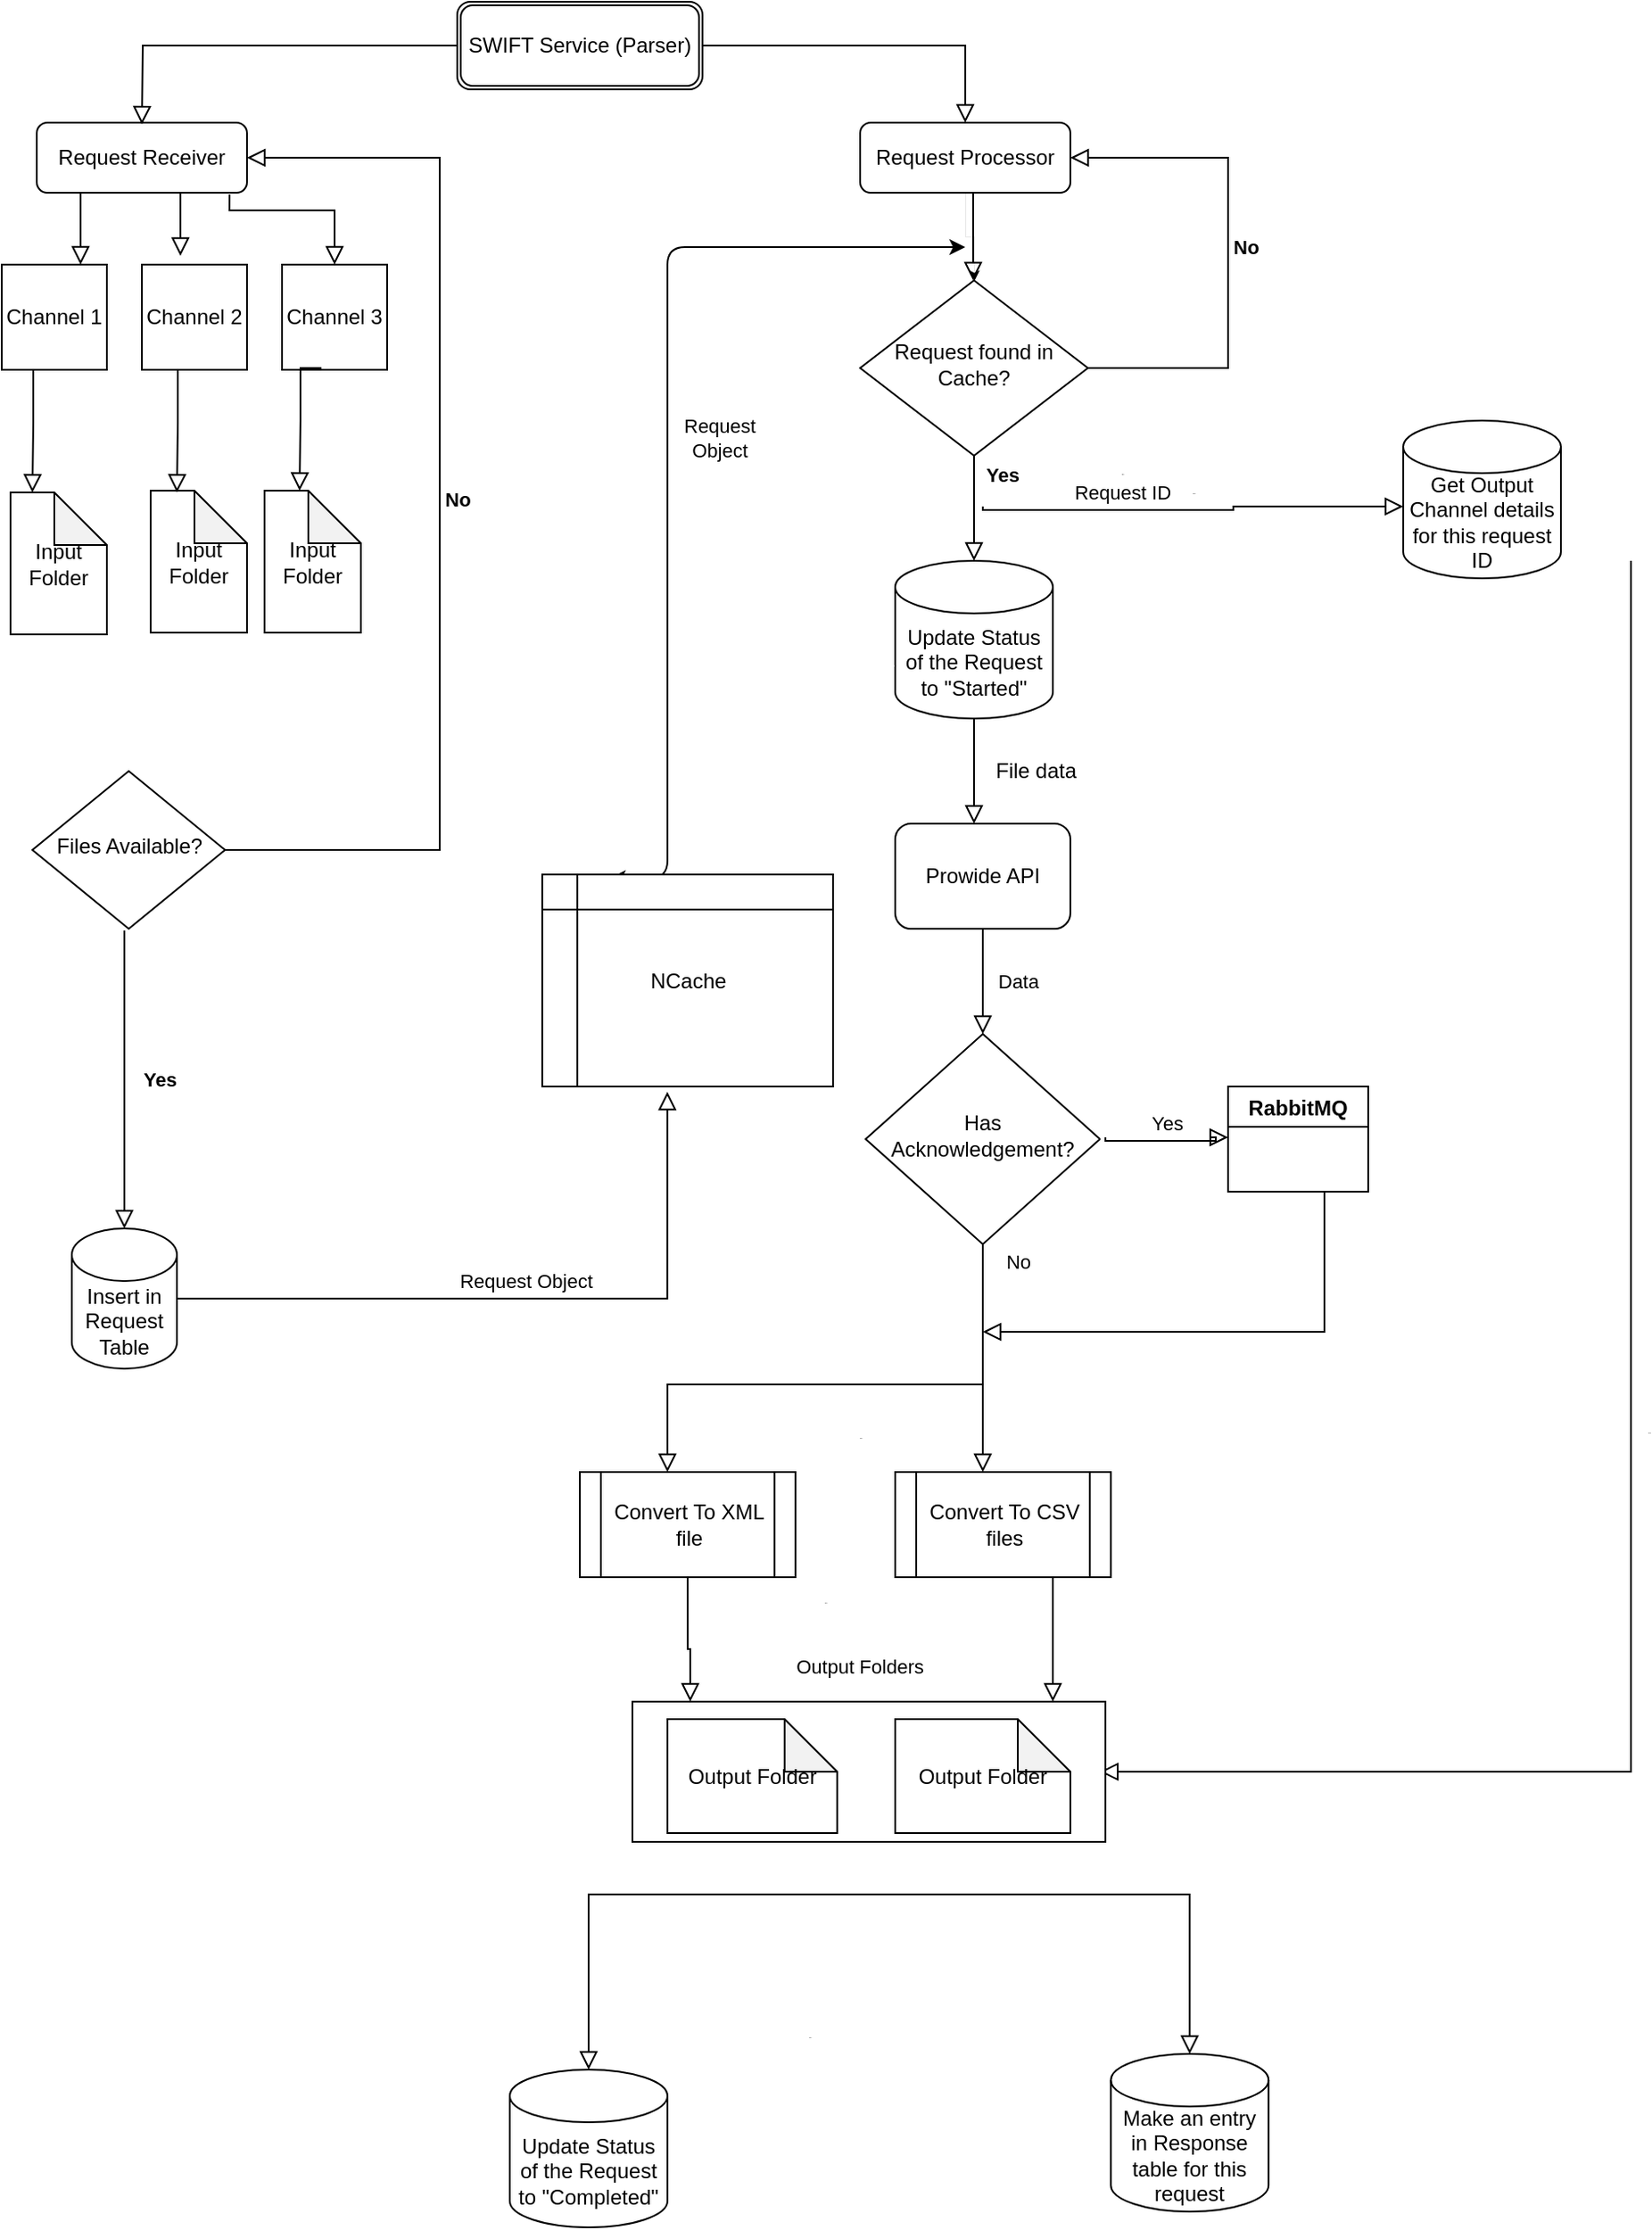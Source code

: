 <mxfile version="14.8.6" type="github">
  <diagram id="C5RBs43oDa-KdzZeNtuy" name="Page-1">
    <mxGraphModel dx="1108" dy="482" grid="1" gridSize="10" guides="1" tooltips="1" connect="1" arrows="1" fold="1" page="1" pageScale="1" pageWidth="827" pageHeight="1169" math="0" shadow="0">
      <root>
        <mxCell id="WIyWlLk6GJQsqaUBKTNV-0" />
        <mxCell id="WIyWlLk6GJQsqaUBKTNV-1" parent="WIyWlLk6GJQsqaUBKTNV-0" />
        <mxCell id="WIyWlLk6GJQsqaUBKTNV-4" value="Yes" style="rounded=0;html=1;jettySize=auto;orthogonalLoop=1;fontSize=11;endArrow=block;endFill=0;endSize=8;strokeWidth=1;shadow=0;labelBackgroundColor=none;edgeStyle=orthogonalEdgeStyle;fontStyle=1;entryX=0.5;entryY=0;entryDx=0;entryDy=0;entryPerimeter=0;" parent="WIyWlLk6GJQsqaUBKTNV-1" edge="1" target="kq1nl4gFMCtAFIPx6vgy-6">
          <mxGeometry y="20" relative="1" as="geometry">
            <mxPoint as="offset" />
            <mxPoint x="90" y="550" as="targetPoint" />
            <mxPoint x="80" y="540" as="sourcePoint" />
            <Array as="points">
              <mxPoint x="80" y="540" />
            </Array>
          </mxGeometry>
        </mxCell>
        <mxCell id="WIyWlLk6GJQsqaUBKTNV-5" value="No" style="edgeStyle=orthogonalEdgeStyle;rounded=0;html=1;jettySize=auto;orthogonalLoop=1;fontSize=11;endArrow=block;endFill=0;endSize=8;strokeWidth=1;shadow=0;labelBackgroundColor=none;entryX=1;entryY=0.5;entryDx=0;entryDy=0;exitX=1;exitY=0.5;exitDx=0;exitDy=0;fontStyle=1" parent="WIyWlLk6GJQsqaUBKTNV-1" source="WIyWlLk6GJQsqaUBKTNV-6" target="kq1nl4gFMCtAFIPx6vgy-1" edge="1">
          <mxGeometry x="0.029" y="-10" relative="1" as="geometry">
            <mxPoint as="offset" />
            <mxPoint x="250" y="339" as="targetPoint" />
            <Array as="points">
              <mxPoint x="260" y="494" />
              <mxPoint x="260" y="99" />
            </Array>
          </mxGeometry>
        </mxCell>
        <mxCell id="WIyWlLk6GJQsqaUBKTNV-6" value="Files Available?" style="rhombus;whiteSpace=wrap;html=1;shadow=0;fontFamily=Helvetica;fontSize=12;align=center;strokeWidth=1;spacing=6;spacingTop=-4;" parent="WIyWlLk6GJQsqaUBKTNV-1" vertex="1">
          <mxGeometry x="27.5" y="449" width="110" height="90" as="geometry" />
        </mxCell>
        <mxCell id="WIyWlLk6GJQsqaUBKTNV-9" value="Request Object" style="edgeStyle=orthogonalEdgeStyle;rounded=0;html=1;jettySize=auto;orthogonalLoop=1;fontSize=11;endArrow=block;endFill=0;endSize=8;strokeWidth=1;shadow=0;labelBackgroundColor=none;exitX=1;exitY=0.5;exitDx=0;exitDy=0;exitPerimeter=0;entryX=0.43;entryY=1.025;entryDx=0;entryDy=0;entryPerimeter=0;" parent="WIyWlLk6GJQsqaUBKTNV-1" source="kq1nl4gFMCtAFIPx6vgy-6" target="kq1nl4gFMCtAFIPx6vgy-38" edge="1">
          <mxGeometry y="10" relative="1" as="geometry">
            <mxPoint as="offset" />
            <mxPoint x="140" y="509" as="sourcePoint" />
            <mxPoint x="321" y="660" as="targetPoint" />
            <Array as="points">
              <mxPoint x="390" y="750" />
            </Array>
          </mxGeometry>
        </mxCell>
        <mxCell id="kq1nl4gFMCtAFIPx6vgy-1" value="Request Receiver" style="rounded=1;whiteSpace=wrap;html=1;fontSize=12;glass=0;strokeWidth=1;shadow=0;" parent="WIyWlLk6GJQsqaUBKTNV-1" vertex="1">
          <mxGeometry x="30" y="79" width="120" height="40" as="geometry" />
        </mxCell>
        <mxCell id="kq1nl4gFMCtAFIPx6vgy-6" value="Insert in Request Table" style="shape=cylinder3;whiteSpace=wrap;html=1;boundedLbl=1;backgroundOutline=1;size=15;" parent="WIyWlLk6GJQsqaUBKTNV-1" vertex="1">
          <mxGeometry x="50" y="710" width="60" height="80" as="geometry" />
        </mxCell>
        <mxCell id="RdGOt6yGtJzuH_gNXcca-31" value="" style="edgeStyle=orthogonalEdgeStyle;rounded=0;orthogonalLoop=1;jettySize=auto;html=1;fontSize=1;strokeWidth=0;" edge="1" parent="WIyWlLk6GJQsqaUBKTNV-1" source="kq1nl4gFMCtAFIPx6vgy-8" target="kq1nl4gFMCtAFIPx6vgy-16">
          <mxGeometry relative="1" as="geometry" />
        </mxCell>
        <mxCell id="kq1nl4gFMCtAFIPx6vgy-8" value="Request Processor" style="rounded=1;whiteSpace=wrap;html=1;fontSize=12;glass=0;strokeWidth=1;shadow=0;" parent="WIyWlLk6GJQsqaUBKTNV-1" vertex="1">
          <mxGeometry x="500" y="79" width="120" height="40" as="geometry" />
        </mxCell>
        <mxCell id="kq1nl4gFMCtAFIPx6vgy-14" value="" style="endArrow=classic;startArrow=classic;html=1;exitX=0.232;exitY=0.017;exitDx=0;exitDy=0;exitPerimeter=0;edgeStyle=orthogonalEdgeStyle;" parent="WIyWlLk6GJQsqaUBKTNV-1" edge="1" source="kq1nl4gFMCtAFIPx6vgy-38">
          <mxGeometry width="50" height="50" relative="1" as="geometry">
            <mxPoint x="356.95" y="439.98" as="sourcePoint" />
            <mxPoint x="560" y="150" as="targetPoint" />
            <Array as="points">
              <mxPoint x="390" y="510" />
              <mxPoint x="390" y="150" />
            </Array>
          </mxGeometry>
        </mxCell>
        <mxCell id="kq1nl4gFMCtAFIPx6vgy-15" value="" style="rounded=0;html=1;jettySize=auto;orthogonalLoop=1;fontSize=11;endArrow=block;endFill=0;endSize=8;strokeWidth=1;shadow=0;labelBackgroundColor=none;edgeStyle=orthogonalEdgeStyle;" parent="WIyWlLk6GJQsqaUBKTNV-1" edge="1">
          <mxGeometry relative="1" as="geometry">
            <mxPoint x="564.5" y="119" as="sourcePoint" />
            <mxPoint x="564.5" y="169" as="targetPoint" />
          </mxGeometry>
        </mxCell>
        <mxCell id="kq1nl4gFMCtAFIPx6vgy-16" value="Request found in Cache?" style="rhombus;whiteSpace=wrap;html=1;shadow=0;fontFamily=Helvetica;fontSize=12;align=center;strokeWidth=1;spacing=6;spacingTop=-4;" parent="WIyWlLk6GJQsqaUBKTNV-1" vertex="1">
          <mxGeometry x="500" y="169" width="130" height="100" as="geometry" />
        </mxCell>
        <mxCell id="kq1nl4gFMCtAFIPx6vgy-27" value="" style="rounded=0;html=1;jettySize=auto;orthogonalLoop=1;fontSize=11;endArrow=block;endFill=0;endSize=8;strokeWidth=1;shadow=0;labelBackgroundColor=none;edgeStyle=orthogonalEdgeStyle;exitX=0.5;exitY=1;exitDx=0;exitDy=0;" parent="WIyWlLk6GJQsqaUBKTNV-1" source="kq1nl4gFMCtAFIPx6vgy-16" edge="1">
          <mxGeometry relative="1" as="geometry">
            <mxPoint x="100" y="269" as="sourcePoint" />
            <mxPoint x="565" y="329" as="targetPoint" />
          </mxGeometry>
        </mxCell>
        <mxCell id="kq1nl4gFMCtAFIPx6vgy-29" value="Update Status of the Request to &quot;Started&quot;" style="shape=cylinder3;whiteSpace=wrap;html=1;boundedLbl=1;backgroundOutline=1;size=15;" parent="WIyWlLk6GJQsqaUBKTNV-1" vertex="1">
          <mxGeometry x="520" y="329" width="90" height="90" as="geometry" />
        </mxCell>
        <mxCell id="kq1nl4gFMCtAFIPx6vgy-31" value="" style="rounded=0;html=1;jettySize=auto;orthogonalLoop=1;fontSize=11;endArrow=block;endFill=0;endSize=8;strokeWidth=1;shadow=0;labelBackgroundColor=none;edgeStyle=orthogonalEdgeStyle;exitX=0.5;exitY=1;exitDx=0;exitDy=0;exitPerimeter=0;" parent="WIyWlLk6GJQsqaUBKTNV-1" source="kq1nl4gFMCtAFIPx6vgy-29" edge="1">
          <mxGeometry relative="1" as="geometry">
            <mxPoint x="575" y="449" as="sourcePoint" />
            <mxPoint x="565" y="479" as="targetPoint" />
          </mxGeometry>
        </mxCell>
        <mxCell id="kq1nl4gFMCtAFIPx6vgy-32" value="Prowide API" style="rounded=1;whiteSpace=wrap;html=1;" parent="WIyWlLk6GJQsqaUBKTNV-1" vertex="1">
          <mxGeometry x="520" y="479" width="100" height="60" as="geometry" />
        </mxCell>
        <mxCell id="kq1nl4gFMCtAFIPx6vgy-33" value="File data" style="text;html=1;align=center;verticalAlign=middle;resizable=0;points=[];autosize=1;strokeColor=none;" parent="WIyWlLk6GJQsqaUBKTNV-1" vertex="1">
          <mxGeometry x="570" y="439" width="60" height="20" as="geometry" />
        </mxCell>
        <mxCell id="kq1nl4gFMCtAFIPx6vgy-34" value="Has Acknowledgement?" style="rhombus;whiteSpace=wrap;html=1;shadow=0;fontFamily=Helvetica;fontSize=12;align=center;strokeWidth=1;spacing=6;spacingTop=-4;" parent="WIyWlLk6GJQsqaUBKTNV-1" vertex="1">
          <mxGeometry x="503.13" y="599" width="133.75" height="120" as="geometry" />
        </mxCell>
        <mxCell id="kq1nl4gFMCtAFIPx6vgy-35" value="Data" style="rounded=0;html=1;jettySize=auto;orthogonalLoop=1;fontSize=11;endArrow=block;endFill=0;endSize=8;strokeWidth=1;shadow=0;labelBackgroundColor=none;edgeStyle=orthogonalEdgeStyle;entryX=0.5;entryY=0;entryDx=0;entryDy=0;exitX=0.5;exitY=1;exitDx=0;exitDy=0;" parent="WIyWlLk6GJQsqaUBKTNV-1" source="kq1nl4gFMCtAFIPx6vgy-32" target="kq1nl4gFMCtAFIPx6vgy-34" edge="1">
          <mxGeometry y="20" relative="1" as="geometry">
            <mxPoint x="560" y="549" as="sourcePoint" />
            <mxPoint x="575" y="489" as="targetPoint" />
            <Array as="points">
              <mxPoint x="570" y="579" />
              <mxPoint x="570" y="579" />
            </Array>
            <mxPoint as="offset" />
          </mxGeometry>
        </mxCell>
        <mxCell id="kq1nl4gFMCtAFIPx6vgy-68" value="" style="edgeStyle=orthogonalEdgeStyle;rounded=0;orthogonalLoop=1;jettySize=auto;html=1;fontSize=1;strokeColor=#FFFFFF;" parent="WIyWlLk6GJQsqaUBKTNV-1" source="kq1nl4gFMCtAFIPx6vgy-37" target="kq1nl4gFMCtAFIPx6vgy-34" edge="1">
          <mxGeometry relative="1" as="geometry" />
        </mxCell>
        <mxCell id="kq1nl4gFMCtAFIPx6vgy-37" value="RabbitMQ" style="swimlane;" parent="WIyWlLk6GJQsqaUBKTNV-1" vertex="1">
          <mxGeometry x="710" y="629" width="80" height="60" as="geometry" />
        </mxCell>
        <mxCell id="kq1nl4gFMCtAFIPx6vgy-40" value="Yes" style="edgeStyle=orthogonalEdgeStyle;rounded=0;html=1;jettySize=auto;orthogonalLoop=1;fontSize=11;endArrow=block;endFill=0;endSize=8;strokeWidth=1;shadow=0;labelBackgroundColor=none;" parent="kq1nl4gFMCtAFIPx6vgy-37" edge="1">
          <mxGeometry y="10" relative="1" as="geometry">
            <mxPoint as="offset" />
            <mxPoint x="-70" y="29" as="sourcePoint" />
            <mxPoint y="29" as="targetPoint" />
            <Array as="points">
              <mxPoint x="-70" y="31" />
              <mxPoint x="-7" y="31" />
              <mxPoint x="-7" y="29" />
            </Array>
          </mxGeometry>
        </mxCell>
        <mxCell id="kq1nl4gFMCtAFIPx6vgy-75" style="edgeStyle=elbowEdgeStyle;rounded=0;orthogonalLoop=1;jettySize=auto;html=1;fontSize=11;strokeColor=#FFFFFF;entryX=0;entryY=0;entryDx=0;entryDy=60;entryPerimeter=0;" parent="WIyWlLk6GJQsqaUBKTNV-1" target="kq1nl4gFMCtAFIPx6vgy-29" edge="1">
          <mxGeometry relative="1" as="geometry">
            <mxPoint x="430" y="390" as="targetPoint" />
            <mxPoint x="430" y="390" as="sourcePoint" />
          </mxGeometry>
        </mxCell>
        <mxCell id="kq1nl4gFMCtAFIPx6vgy-38" value="NCache" style="shape=internalStorage;whiteSpace=wrap;html=1;backgroundOutline=1;" parent="WIyWlLk6GJQsqaUBKTNV-1" vertex="1">
          <mxGeometry x="318.56" y="508" width="166" height="121" as="geometry" />
        </mxCell>
        <mxCell id="kq1nl4gFMCtAFIPx6vgy-43" value="" style="rounded=0;html=1;jettySize=auto;orthogonalLoop=1;fontSize=11;endArrow=block;endFill=0;endSize=8;strokeWidth=1;shadow=0;labelBackgroundColor=none;edgeStyle=orthogonalEdgeStyle;exitX=0.5;exitY=1;exitDx=0;exitDy=0;" parent="WIyWlLk6GJQsqaUBKTNV-1" source="kq1nl4gFMCtAFIPx6vgy-37" edge="1">
          <mxGeometry relative="1" as="geometry">
            <mxPoint x="580" y="549" as="sourcePoint" />
            <mxPoint x="570" y="769" as="targetPoint" />
            <Array as="points">
              <mxPoint x="765" y="769" />
            </Array>
          </mxGeometry>
        </mxCell>
        <mxCell id="kq1nl4gFMCtAFIPx6vgy-44" value="Input Folder" style="shape=note;whiteSpace=wrap;html=1;backgroundOutline=1;darkOpacity=0.05;" parent="WIyWlLk6GJQsqaUBKTNV-1" vertex="1">
          <mxGeometry x="95" y="289" width="55" height="81" as="geometry" />
        </mxCell>
        <mxCell id="kq1nl4gFMCtAFIPx6vgy-45" value="Convert To CSV files" style="shape=process;whiteSpace=wrap;html=1;backgroundOutline=1;" parent="WIyWlLk6GJQsqaUBKTNV-1" vertex="1">
          <mxGeometry x="520" y="849" width="123.12" height="60" as="geometry" />
        </mxCell>
        <mxCell id="kq1nl4gFMCtAFIPx6vgy-48" value="No" style="rounded=0;html=1;jettySize=auto;orthogonalLoop=1;fontSize=11;endArrow=block;endFill=0;endSize=8;strokeWidth=1;shadow=0;labelBackgroundColor=none;edgeStyle=orthogonalEdgeStyle;exitX=0.5;exitY=1;exitDx=0;exitDy=0;" parent="WIyWlLk6GJQsqaUBKTNV-1" source="kq1nl4gFMCtAFIPx6vgy-34" edge="1">
          <mxGeometry x="-0.846" y="20" relative="1" as="geometry">
            <mxPoint x="580" y="549" as="sourcePoint" />
            <mxPoint x="570" y="849" as="targetPoint" />
            <Array as="points">
              <mxPoint x="570" y="789" />
            </Array>
            <mxPoint as="offset" />
          </mxGeometry>
        </mxCell>
        <mxCell id="kq1nl4gFMCtAFIPx6vgy-50" value="No" style="rounded=0;html=1;jettySize=auto;orthogonalLoop=1;fontSize=1;endArrow=block;endFill=0;endSize=8;strokeWidth=1;shadow=0;labelBackgroundColor=none;edgeStyle=orthogonalEdgeStyle;" parent="WIyWlLk6GJQsqaUBKTNV-1" edge="1">
          <mxGeometry x="-0.391" y="30" relative="1" as="geometry">
            <mxPoint x="570" y="799" as="sourcePoint" />
            <mxPoint x="390" y="849" as="targetPoint" />
            <Array as="points">
              <mxPoint x="390" y="799" />
            </Array>
            <mxPoint as="offset" />
          </mxGeometry>
        </mxCell>
        <mxCell id="kq1nl4gFMCtAFIPx6vgy-52" value="Convert To XML file" style="shape=process;whiteSpace=wrap;html=1;backgroundOutline=1;" parent="WIyWlLk6GJQsqaUBKTNV-1" vertex="1">
          <mxGeometry x="340" y="849" width="123.12" height="60" as="geometry" />
        </mxCell>
        <mxCell id="kq1nl4gFMCtAFIPx6vgy-54" value="No" style="rounded=0;html=1;jettySize=auto;orthogonalLoop=1;fontSize=1;endArrow=block;endFill=0;endSize=8;strokeWidth=1;shadow=0;labelBackgroundColor=none;edgeStyle=orthogonalEdgeStyle;exitX=0.5;exitY=1;exitDx=0;exitDy=0;" parent="WIyWlLk6GJQsqaUBKTNV-1" source="kq1nl4gFMCtAFIPx6vgy-52" edge="1">
          <mxGeometry x="-0.597" y="78" relative="1" as="geometry">
            <mxPoint x="504" y="969" as="sourcePoint" />
            <mxPoint x="403" y="980" as="targetPoint" />
            <Array as="points">
              <mxPoint x="402" y="950" />
              <mxPoint x="403" y="950" />
            </Array>
            <mxPoint as="offset" />
          </mxGeometry>
        </mxCell>
        <mxCell id="kq1nl4gFMCtAFIPx6vgy-55" value="No" style="rounded=0;html=1;jettySize=auto;orthogonalLoop=1;fontSize=1;endArrow=block;endFill=0;endSize=8;strokeWidth=1;shadow=0;labelBackgroundColor=none;edgeStyle=orthogonalEdgeStyle;exitX=0.5;exitY=1;exitDx=0;exitDy=0;" parent="WIyWlLk6GJQsqaUBKTNV-1" source="kq1nl4gFMCtAFIPx6vgy-45" edge="1">
          <mxGeometry x="-0.846" y="20" relative="1" as="geometry">
            <mxPoint x="411.56" y="919" as="sourcePoint" />
            <mxPoint x="610" y="980" as="targetPoint" />
            <Array as="points">
              <mxPoint x="610" y="909" />
            </Array>
            <mxPoint as="offset" />
          </mxGeometry>
        </mxCell>
        <mxCell id="kq1nl4gFMCtAFIPx6vgy-58" value="Update Status of the Request to &quot;Completed&quot;" style="shape=cylinder3;whiteSpace=wrap;html=1;boundedLbl=1;backgroundOutline=1;size=15;" parent="WIyWlLk6GJQsqaUBKTNV-1" vertex="1">
          <mxGeometry x="300" y="1190" width="90" height="90" as="geometry" />
        </mxCell>
        <mxCell id="kq1nl4gFMCtAFIPx6vgy-59" value="Make an entry in Response table for this request" style="shape=cylinder3;whiteSpace=wrap;html=1;boundedLbl=1;backgroundOutline=1;size=15;" parent="WIyWlLk6GJQsqaUBKTNV-1" vertex="1">
          <mxGeometry x="643.12" y="1181" width="90" height="90" as="geometry" />
        </mxCell>
        <mxCell id="kq1nl4gFMCtAFIPx6vgy-62" value="No" style="rounded=0;html=1;jettySize=auto;orthogonalLoop=1;fontSize=1;endArrow=block;endFill=0;endSize=8;strokeWidth=1;shadow=0;labelBackgroundColor=none;edgeStyle=orthogonalEdgeStyle;" parent="WIyWlLk6GJQsqaUBKTNV-1" target="kq1nl4gFMCtAFIPx6vgy-58" edge="1">
          <mxGeometry x="-0.771" y="81" relative="1" as="geometry">
            <mxPoint x="500" y="1090" as="sourcePoint" />
            <mxPoint x="473.12" y="994" as="targetPoint" />
            <Array as="points">
              <mxPoint x="447" y="1090" />
              <mxPoint x="340" y="1090" />
            </Array>
            <mxPoint as="offset" />
          </mxGeometry>
        </mxCell>
        <mxCell id="kq1nl4gFMCtAFIPx6vgy-63" value="No" style="rounded=0;html=1;jettySize=auto;orthogonalLoop=1;fontSize=1;endArrow=block;endFill=0;endSize=8;strokeWidth=1;shadow=0;labelBackgroundColor=none;edgeStyle=orthogonalEdgeStyle;" parent="WIyWlLk6GJQsqaUBKTNV-1" edge="1" target="kq1nl4gFMCtAFIPx6vgy-59">
          <mxGeometry x="-0.597" y="78" relative="1" as="geometry">
            <mxPoint x="440" y="1090" as="sourcePoint" />
            <mxPoint x="680" y="1069" as="targetPoint" />
            <Array as="points">
              <mxPoint x="482" y="1090" />
              <mxPoint x="680" y="1090" />
            </Array>
            <mxPoint as="offset" />
          </mxGeometry>
        </mxCell>
        <mxCell id="kq1nl4gFMCtAFIPx6vgy-64" value="SWIFT Service (Parser)" style="shape=ext;double=1;rounded=1;whiteSpace=wrap;html=1;" parent="WIyWlLk6GJQsqaUBKTNV-1" vertex="1">
          <mxGeometry x="270" y="10" width="140" height="50" as="geometry" />
        </mxCell>
        <mxCell id="kq1nl4gFMCtAFIPx6vgy-65" value="" style="rounded=0;html=1;jettySize=auto;orthogonalLoop=1;fontSize=11;endArrow=block;endFill=0;endSize=8;strokeWidth=1;shadow=0;labelBackgroundColor=none;edgeStyle=orthogonalEdgeStyle;exitX=0;exitY=0.5;exitDx=0;exitDy=0;" parent="WIyWlLk6GJQsqaUBKTNV-1" source="kq1nl4gFMCtAFIPx6vgy-64" edge="1">
          <mxGeometry relative="1" as="geometry">
            <mxPoint x="100" y="129" as="sourcePoint" />
            <mxPoint x="90" y="80" as="targetPoint" />
            <Array as="points" />
          </mxGeometry>
        </mxCell>
        <mxCell id="kq1nl4gFMCtAFIPx6vgy-66" value="" style="rounded=0;html=1;jettySize=auto;orthogonalLoop=1;fontSize=11;endArrow=block;endFill=0;endSize=8;strokeWidth=1;shadow=0;labelBackgroundColor=none;edgeStyle=orthogonalEdgeStyle;exitX=1;exitY=0.5;exitDx=0;exitDy=0;entryX=0.5;entryY=0;entryDx=0;entryDy=0;" parent="WIyWlLk6GJQsqaUBKTNV-1" source="kq1nl4gFMCtAFIPx6vgy-64" target="kq1nl4gFMCtAFIPx6vgy-8" edge="1">
          <mxGeometry relative="1" as="geometry">
            <mxPoint x="300" y="25" as="sourcePoint" />
            <mxPoint x="100" y="90" as="targetPoint" />
            <Array as="points" />
          </mxGeometry>
        </mxCell>
        <mxCell id="kq1nl4gFMCtAFIPx6vgy-69" value="No" style="edgeStyle=orthogonalEdgeStyle;rounded=0;html=1;jettySize=auto;orthogonalLoop=1;fontSize=11;endArrow=block;endFill=0;endSize=8;strokeWidth=1;shadow=0;labelBackgroundColor=none;entryX=1;entryY=0.5;entryDx=0;entryDy=0;exitX=1;exitY=0.5;exitDx=0;exitDy=0;fontStyle=1" parent="WIyWlLk6GJQsqaUBKTNV-1" source="kq1nl4gFMCtAFIPx6vgy-16" target="kq1nl4gFMCtAFIPx6vgy-8" edge="1">
          <mxGeometry x="0.029" y="-10" relative="1" as="geometry">
            <mxPoint as="offset" />
            <mxPoint x="155" y="364" as="sourcePoint" />
            <mxPoint x="160" y="109" as="targetPoint" />
            <Array as="points">
              <mxPoint x="710" y="219" />
              <mxPoint x="710" y="99" />
            </Array>
          </mxGeometry>
        </mxCell>
        <mxCell id="kq1nl4gFMCtAFIPx6vgy-71" value="&lt;font style=&quot;font-size: 11px&quot;&gt;Yes&lt;/font&gt;" style="text;strokeColor=none;fillColor=none;html=1;fontSize=11;fontStyle=1;verticalAlign=middle;align=center;" parent="WIyWlLk6GJQsqaUBKTNV-1" vertex="1">
          <mxGeometry x="531.56" y="269" width="98.44" height="21" as="geometry" />
        </mxCell>
        <mxCell id="kq1nl4gFMCtAFIPx6vgy-73" style="edgeStyle=orthogonalEdgeStyle;rounded=0;orthogonalLoop=1;jettySize=auto;html=1;exitX=0;exitY=0;exitDx=50;exitDy=21;exitPerimeter=0;entryX=0;entryY=0;entryDx=50;entryDy=39;entryPerimeter=0;fontSize=11;strokeColor=#FFFFFF;" parent="WIyWlLk6GJQsqaUBKTNV-1" edge="1">
          <mxGeometry relative="1" as="geometry">
            <mxPoint x="449" y="400" as="sourcePoint" />
            <mxPoint x="431" y="400" as="targetPoint" />
          </mxGeometry>
        </mxCell>
        <mxCell id="kq1nl4gFMCtAFIPx6vgy-76" value="Request Object" style="text;html=1;strokeColor=none;fillColor=none;align=center;verticalAlign=middle;whiteSpace=wrap;rounded=0;fontSize=11;" parent="WIyWlLk6GJQsqaUBKTNV-1" vertex="1">
          <mxGeometry x="390" y="249" width="60" height="20" as="geometry" />
        </mxCell>
        <mxCell id="RdGOt6yGtJzuH_gNXcca-1" value="Input Folder" style="shape=note;whiteSpace=wrap;html=1;backgroundOutline=1;darkOpacity=0.05;" vertex="1" parent="WIyWlLk6GJQsqaUBKTNV-1">
          <mxGeometry x="160" y="289" width="55" height="81" as="geometry" />
        </mxCell>
        <mxCell id="RdGOt6yGtJzuH_gNXcca-3" value="Channel 1" style="whiteSpace=wrap;html=1;aspect=fixed;" vertex="1" parent="WIyWlLk6GJQsqaUBKTNV-1">
          <mxGeometry x="10" y="160" width="60" height="60" as="geometry" />
        </mxCell>
        <mxCell id="RdGOt6yGtJzuH_gNXcca-5" value="Input Folder" style="shape=note;whiteSpace=wrap;html=1;backgroundOutline=1;darkOpacity=0.05;" vertex="1" parent="WIyWlLk6GJQsqaUBKTNV-1">
          <mxGeometry x="15" y="290" width="55" height="81" as="geometry" />
        </mxCell>
        <mxCell id="RdGOt6yGtJzuH_gNXcca-6" value="Channel 2" style="whiteSpace=wrap;html=1;aspect=fixed;" vertex="1" parent="WIyWlLk6GJQsqaUBKTNV-1">
          <mxGeometry x="90" y="160" width="60" height="60" as="geometry" />
        </mxCell>
        <mxCell id="RdGOt6yGtJzuH_gNXcca-7" value="Channel 3" style="whiteSpace=wrap;html=1;aspect=fixed;" vertex="1" parent="WIyWlLk6GJQsqaUBKTNV-1">
          <mxGeometry x="170" y="160" width="60" height="60" as="geometry" />
        </mxCell>
        <mxCell id="RdGOt6yGtJzuH_gNXcca-14" value="Yes" style="edgeStyle=orthogonalEdgeStyle;rounded=0;html=1;jettySize=auto;orthogonalLoop=1;fontSize=1;endArrow=block;endFill=0;endSize=8;strokeWidth=1;shadow=0;labelBackgroundColor=none;" edge="1" parent="WIyWlLk6GJQsqaUBKTNV-1">
          <mxGeometry y="10" relative="1" as="geometry">
            <mxPoint as="offset" />
            <mxPoint x="570" y="298" as="sourcePoint" />
            <mxPoint x="810" y="298" as="targetPoint" />
            <Array as="points">
              <mxPoint x="713" y="300" />
              <mxPoint x="713" y="298" />
            </Array>
          </mxGeometry>
        </mxCell>
        <mxCell id="RdGOt6yGtJzuH_gNXcca-17" value="Yes" style="edgeStyle=orthogonalEdgeStyle;rounded=0;html=1;jettySize=auto;orthogonalLoop=1;fontSize=1;endArrow=block;endFill=0;endSize=8;strokeWidth=1;shadow=0;labelBackgroundColor=none;" edge="1" parent="WIyWlLk6GJQsqaUBKTNV-1">
          <mxGeometry y="10" relative="1" as="geometry">
            <mxPoint as="offset" />
            <mxPoint x="940" y="329" as="sourcePoint" />
            <mxPoint x="636.88" y="1020" as="targetPoint" />
            <Array as="points">
              <mxPoint x="940" y="1020" />
            </Array>
          </mxGeometry>
        </mxCell>
        <mxCell id="RdGOt6yGtJzuH_gNXcca-20" value="" style="rounded=0;whiteSpace=wrap;html=1;" vertex="1" parent="WIyWlLk6GJQsqaUBKTNV-1">
          <mxGeometry x="370" y="980" width="270" height="80" as="geometry" />
        </mxCell>
        <mxCell id="RdGOt6yGtJzuH_gNXcca-21" value="Output Folder" style="shape=note;whiteSpace=wrap;html=1;backgroundOutline=1;darkOpacity=0.05;" vertex="1" parent="WIyWlLk6GJQsqaUBKTNV-1">
          <mxGeometry x="390" y="990" width="96.88" height="65" as="geometry" />
        </mxCell>
        <mxCell id="RdGOt6yGtJzuH_gNXcca-22" value="Output Folder" style="shape=note;whiteSpace=wrap;html=1;backgroundOutline=1;darkOpacity=0.05;" vertex="1" parent="WIyWlLk6GJQsqaUBKTNV-1">
          <mxGeometry x="520" y="990" width="100" height="65" as="geometry" />
        </mxCell>
        <mxCell id="RdGOt6yGtJzuH_gNXcca-27" value="Re" style="text;html=1;strokeColor=none;fillColor=none;align=center;verticalAlign=middle;whiteSpace=wrap;rounded=0;fontSize=1;" vertex="1" parent="WIyWlLk6GJQsqaUBKTNV-1">
          <mxGeometry x="630" y="269" width="40" height="20" as="geometry" />
        </mxCell>
        <mxCell id="RdGOt6yGtJzuH_gNXcca-32" value="" style="rounded=0;html=1;jettySize=auto;orthogonalLoop=1;fontSize=11;endArrow=block;endFill=0;endSize=8;strokeWidth=1;shadow=0;labelBackgroundColor=none;edgeStyle=orthogonalEdgeStyle;exitX=0.25;exitY=1;exitDx=0;exitDy=0;entryX=0.75;entryY=0;entryDx=0;entryDy=0;" edge="1" parent="WIyWlLk6GJQsqaUBKTNV-1" source="kq1nl4gFMCtAFIPx6vgy-1" target="RdGOt6yGtJzuH_gNXcca-3">
          <mxGeometry relative="1" as="geometry">
            <mxPoint x="280" y="45" as="sourcePoint" />
            <mxPoint x="100" y="90" as="targetPoint" />
            <Array as="points">
              <mxPoint x="55" y="119" />
            </Array>
          </mxGeometry>
        </mxCell>
        <mxCell id="RdGOt6yGtJzuH_gNXcca-33" value="" style="rounded=0;html=1;jettySize=auto;orthogonalLoop=1;fontSize=11;endArrow=block;endFill=0;endSize=8;strokeWidth=1;shadow=0;labelBackgroundColor=none;edgeStyle=orthogonalEdgeStyle;exitX=0.5;exitY=1;exitDx=0;exitDy=0;" edge="1" parent="WIyWlLk6GJQsqaUBKTNV-1" source="kq1nl4gFMCtAFIPx6vgy-1">
          <mxGeometry relative="1" as="geometry">
            <mxPoint x="70" y="129" as="sourcePoint" />
            <mxPoint x="112" y="155" as="targetPoint" />
            <Array as="points">
              <mxPoint x="112" y="119" />
            </Array>
          </mxGeometry>
        </mxCell>
        <mxCell id="RdGOt6yGtJzuH_gNXcca-34" value="" style="rounded=0;html=1;jettySize=auto;orthogonalLoop=1;fontSize=11;endArrow=block;endFill=0;endSize=8;strokeWidth=1;shadow=0;labelBackgroundColor=none;edgeStyle=orthogonalEdgeStyle;exitX=0.917;exitY=1.025;exitDx=0;exitDy=0;exitPerimeter=0;entryX=0.5;entryY=0;entryDx=0;entryDy=0;" edge="1" parent="WIyWlLk6GJQsqaUBKTNV-1" source="kq1nl4gFMCtAFIPx6vgy-1" target="RdGOt6yGtJzuH_gNXcca-7">
          <mxGeometry relative="1" as="geometry">
            <mxPoint x="100" y="129" as="sourcePoint" />
            <mxPoint x="122" y="165" as="targetPoint" />
            <Array as="points">
              <mxPoint x="140" y="129" />
              <mxPoint x="200" y="129" />
            </Array>
          </mxGeometry>
        </mxCell>
        <mxCell id="RdGOt6yGtJzuH_gNXcca-35" value="" style="rounded=0;html=1;jettySize=auto;orthogonalLoop=1;fontSize=11;endArrow=block;endFill=0;endSize=8;strokeWidth=1;shadow=0;labelBackgroundColor=none;edgeStyle=orthogonalEdgeStyle;exitX=0.5;exitY=1;exitDx=0;exitDy=0;entryX=0;entryY=0;entryDx=12.5;entryDy=0;entryPerimeter=0;" edge="1" parent="WIyWlLk6GJQsqaUBKTNV-1" source="RdGOt6yGtJzuH_gNXcca-3" target="RdGOt6yGtJzuH_gNXcca-5">
          <mxGeometry relative="1" as="geometry">
            <mxPoint x="70" y="129" as="sourcePoint" />
            <mxPoint x="65" y="170" as="targetPoint" />
            <Array as="points">
              <mxPoint x="28" y="220" />
              <mxPoint x="28" y="250" />
            </Array>
          </mxGeometry>
        </mxCell>
        <mxCell id="RdGOt6yGtJzuH_gNXcca-37" value="" style="rounded=0;html=1;jettySize=auto;orthogonalLoop=1;fontSize=11;endArrow=block;endFill=0;endSize=8;strokeWidth=1;shadow=0;labelBackgroundColor=none;edgeStyle=orthogonalEdgeStyle;exitX=0.5;exitY=1;exitDx=0;exitDy=0;entryX=0;entryY=0;entryDx=12.5;entryDy=0;entryPerimeter=0;" edge="1" parent="WIyWlLk6GJQsqaUBKTNV-1">
          <mxGeometry relative="1" as="geometry">
            <mxPoint x="122.5" y="220" as="sourcePoint" />
            <mxPoint x="110" y="290" as="targetPoint" />
            <Array as="points">
              <mxPoint x="110.5" y="220" />
              <mxPoint x="110.5" y="250" />
            </Array>
          </mxGeometry>
        </mxCell>
        <mxCell id="RdGOt6yGtJzuH_gNXcca-38" value="" style="rounded=0;html=1;jettySize=auto;orthogonalLoop=1;fontSize=11;endArrow=block;endFill=0;endSize=8;strokeWidth=1;shadow=0;labelBackgroundColor=none;edgeStyle=orthogonalEdgeStyle;exitX=0.5;exitY=1;exitDx=0;exitDy=0;entryX=0;entryY=0;entryDx=12.5;entryDy=0;entryPerimeter=0;" edge="1" parent="WIyWlLk6GJQsqaUBKTNV-1">
          <mxGeometry relative="1" as="geometry">
            <mxPoint x="192.5" y="219" as="sourcePoint" />
            <mxPoint x="180" y="289" as="targetPoint" />
            <Array as="points">
              <mxPoint x="180.5" y="219" />
              <mxPoint x="180.5" y="249" />
            </Array>
          </mxGeometry>
        </mxCell>
        <mxCell id="RdGOt6yGtJzuH_gNXcca-39" value="&lt;font style=&quot;font-size: 11px&quot;&gt;Output Folders&lt;/font&gt;" style="text;html=1;strokeColor=none;fillColor=none;align=center;verticalAlign=middle;whiteSpace=wrap;rounded=0;fontSize=11;" vertex="1" parent="WIyWlLk6GJQsqaUBKTNV-1">
          <mxGeometry x="460" y="950" width="80" height="20" as="geometry" />
        </mxCell>
        <mxCell id="RdGOt6yGtJzuH_gNXcca-40" value="&lt;font style=&quot;font-size: 11px&quot;&gt;Request ID&lt;/font&gt;" style="text;html=1;strokeColor=none;fillColor=none;align=center;verticalAlign=middle;whiteSpace=wrap;rounded=0;fontSize=11;" vertex="1" parent="WIyWlLk6GJQsqaUBKTNV-1">
          <mxGeometry x="610" y="280" width="80" height="20" as="geometry" />
        </mxCell>
        <mxCell id="RdGOt6yGtJzuH_gNXcca-41" value="Get Output Channel details for this request ID" style="shape=cylinder3;whiteSpace=wrap;html=1;boundedLbl=1;backgroundOutline=1;size=15;" vertex="1" parent="WIyWlLk6GJQsqaUBKTNV-1">
          <mxGeometry x="810" y="249" width="90" height="90" as="geometry" />
        </mxCell>
      </root>
    </mxGraphModel>
  </diagram>
</mxfile>
